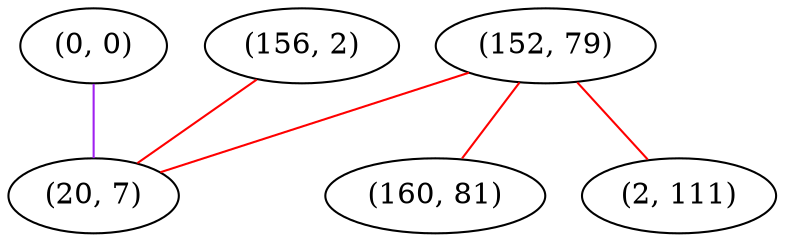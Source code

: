 graph "" {
"(0, 0)";
"(152, 79)";
"(160, 81)";
"(156, 2)";
"(20, 7)";
"(2, 111)";
"(0, 0)" -- "(20, 7)"  [color=purple, key=0, weight=4];
"(152, 79)" -- "(2, 111)"  [color=red, key=0, weight=1];
"(152, 79)" -- "(160, 81)"  [color=red, key=0, weight=1];
"(152, 79)" -- "(20, 7)"  [color=red, key=0, weight=1];
"(156, 2)" -- "(20, 7)"  [color=red, key=0, weight=1];
}
